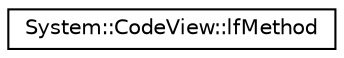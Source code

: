digraph G
{
  edge [fontname="Helvetica",fontsize="10",labelfontname="Helvetica",labelfontsize="10"];
  node [fontname="Helvetica",fontsize="10",shape=record];
  rankdir="LR";
  Node1 [label="System::CodeView::lfMethod",height=0.2,width=0.4,color="black", fillcolor="white", style="filled",URL="$struct_system_1_1_code_view_1_1lf_method.html"];
}
